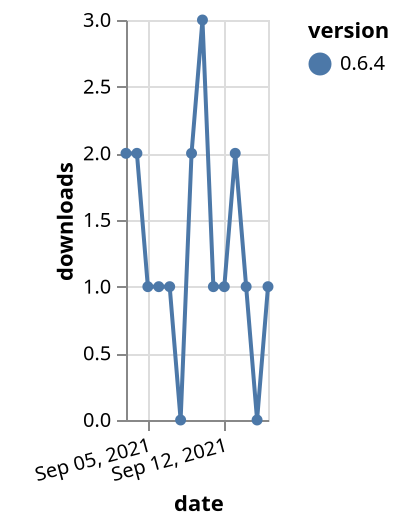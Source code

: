 {"$schema": "https://vega.github.io/schema/vega-lite/v5.json", "description": "A simple bar chart with embedded data.", "data": {"values": [{"date": "2021-09-03", "total": 66, "delta": 2, "version": "0.6.4"}, {"date": "2021-09-04", "total": 68, "delta": 2, "version": "0.6.4"}, {"date": "2021-09-05", "total": 69, "delta": 1, "version": "0.6.4"}, {"date": "2021-09-06", "total": 70, "delta": 1, "version": "0.6.4"}, {"date": "2021-09-07", "total": 71, "delta": 1, "version": "0.6.4"}, {"date": "2021-09-08", "total": 71, "delta": 0, "version": "0.6.4"}, {"date": "2021-09-09", "total": 73, "delta": 2, "version": "0.6.4"}, {"date": "2021-09-10", "total": 76, "delta": 3, "version": "0.6.4"}, {"date": "2021-09-11", "total": 77, "delta": 1, "version": "0.6.4"}, {"date": "2021-09-12", "total": 78, "delta": 1, "version": "0.6.4"}, {"date": "2021-09-13", "total": 80, "delta": 2, "version": "0.6.4"}, {"date": "2021-09-14", "total": 81, "delta": 1, "version": "0.6.4"}, {"date": "2021-09-15", "total": 81, "delta": 0, "version": "0.6.4"}, {"date": "2021-09-16", "total": 82, "delta": 1, "version": "0.6.4"}]}, "width": "container", "mark": {"type": "line", "point": {"filled": true}}, "encoding": {"x": {"field": "date", "type": "temporal", "timeUnit": "yearmonthdate", "title": "date", "axis": {"labelAngle": -15}}, "y": {"field": "delta", "type": "quantitative", "title": "downloads"}, "color": {"field": "version", "type": "nominal"}, "tooltip": {"field": "delta"}}}
